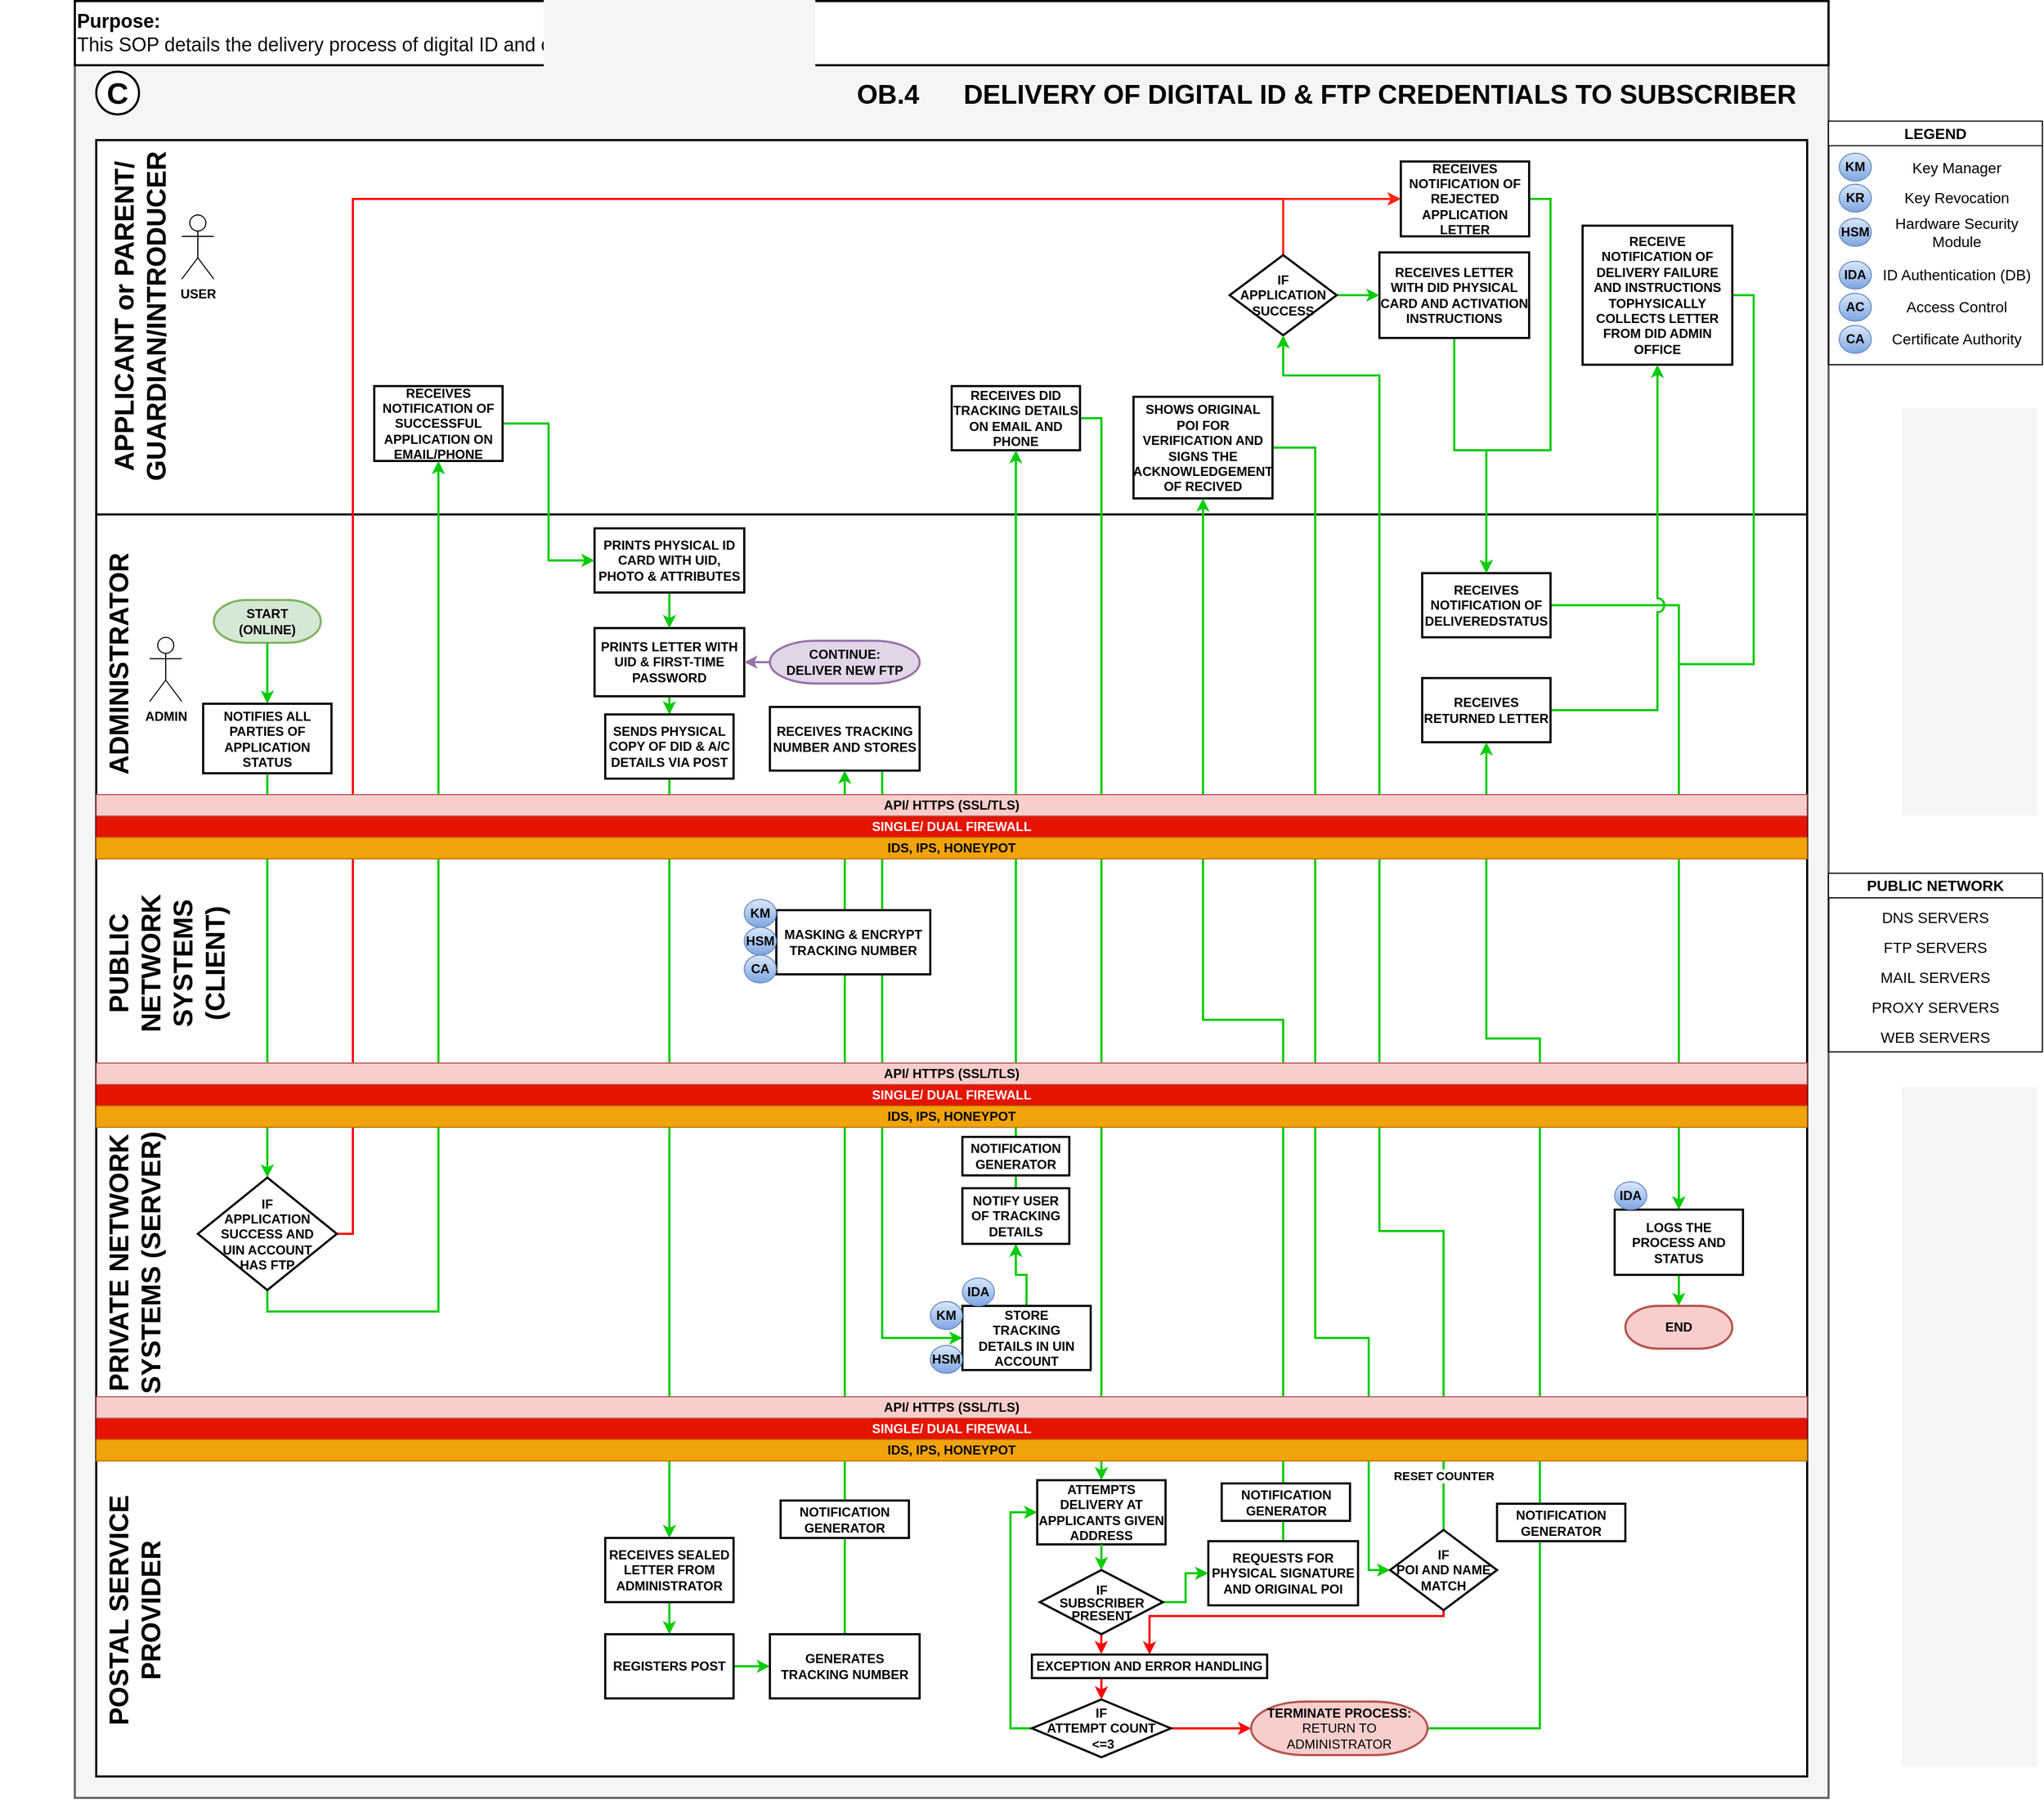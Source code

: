 <mxfile version="24.1.0" type="device">
  <diagram id="MTIWqMcel65jyrCyEGtX" name="Page-1">
    <mxGraphModel dx="1050" dy="1829" grid="1" gridSize="10" guides="1" tooltips="1" connect="1" arrows="1" fold="1" page="1" pageScale="1" pageWidth="1920" pageHeight="1200" math="0" shadow="0">
      <root>
        <mxCell id="0" />
        <mxCell id="1" parent="0" />
        <mxCell id="rJAPC31UgUTa_ClsGkhX-57" value="" style="rounded=0;whiteSpace=wrap;html=1;fontSize=25;fillColor=#f5f5f5;fontColor=#333333;strokeColor=#666666;direction=east;strokeWidth=2;fontStyle=1" parent="1" vertex="1">
          <mxGeometry x="180" y="-440" width="1640" height="1620" as="geometry" />
        </mxCell>
        <mxCell id="AzQMzEea1ovq_iMKdV9r-205" value="" style="rounded=0;whiteSpace=wrap;html=1;fontStyle=1;strokeWidth=2;" parent="1" vertex="1">
          <mxGeometry x="200" y="-370" width="1600" height="370" as="geometry" />
        </mxCell>
        <mxCell id="rJAPC31UgUTa_ClsGkhX-52" value="" style="rounded=0;whiteSpace=wrap;html=1;fontStyle=1;strokeWidth=2;" parent="1" vertex="1">
          <mxGeometry x="200" y="-20" width="1600" height="300" as="geometry" />
        </mxCell>
        <mxCell id="rJAPC31UgUTa_ClsGkhX-51" value="" style="rounded=0;whiteSpace=wrap;html=1;fontStyle=1;strokeWidth=2;" parent="1" vertex="1">
          <mxGeometry x="200" y="280" width="1600" height="270" as="geometry" />
        </mxCell>
        <mxCell id="rJAPC31UgUTa_ClsGkhX-50" value="" style="rounded=0;whiteSpace=wrap;html=1;fontStyle=1;strokeWidth=2;" parent="1" vertex="1">
          <mxGeometry x="200" y="550" width="1600" height="260" as="geometry" />
        </mxCell>
        <mxCell id="rJAPC31UgUTa_ClsGkhX-46" value="" style="rounded=0;whiteSpace=wrap;html=1;fontStyle=1;strokeWidth=2;" parent="1" vertex="1">
          <mxGeometry x="200" y="810" width="1600" height="350" as="geometry" />
        </mxCell>
        <mxCell id="rJAPC31UgUTa_ClsGkhX-4" style="edgeStyle=orthogonalEdgeStyle;rounded=0;orthogonalLoop=1;jettySize=auto;html=1;exitX=0.5;exitY=1;exitDx=0;exitDy=0;strokeColor=#00CC00;fontStyle=1;strokeWidth=2;" parent="1" source="rJAPC31UgUTa_ClsGkhX-2" target="rJAPC31UgUTa_ClsGkhX-3" edge="1">
          <mxGeometry relative="1" as="geometry" />
        </mxCell>
        <mxCell id="rJAPC31UgUTa_ClsGkhX-2" value="PRINTS PHYSICAL ID CARD WITH UID, PHOTO &amp;amp; ATTRIBUTES" style="whiteSpace=wrap;html=1;fontStyle=1;strokeWidth=2;" parent="1" vertex="1">
          <mxGeometry x="666" y="-7" width="140" height="60" as="geometry" />
        </mxCell>
        <mxCell id="rJAPC31UgUTa_ClsGkhX-7" style="edgeStyle=orthogonalEdgeStyle;rounded=0;orthogonalLoop=1;jettySize=auto;html=1;strokeColor=#00CC00;fontStyle=1;strokeWidth=2;" parent="1" source="rJAPC31UgUTa_ClsGkhX-3" target="rJAPC31UgUTa_ClsGkhX-6" edge="1">
          <mxGeometry relative="1" as="geometry" />
        </mxCell>
        <mxCell id="rJAPC31UgUTa_ClsGkhX-3" value="PRINTS LETTER WITH UID &amp;amp; FIRST-TIME PASSWORD" style="whiteSpace=wrap;html=1;fontStyle=1;strokeWidth=2;" parent="1" vertex="1">
          <mxGeometry x="666" y="86.25" width="140" height="63.75" as="geometry" />
        </mxCell>
        <mxCell id="rJAPC31UgUTa_ClsGkhX-28" style="edgeStyle=orthogonalEdgeStyle;rounded=0;orthogonalLoop=1;jettySize=auto;html=1;exitX=0.5;exitY=1;exitDx=0;exitDy=0;strokeColor=#00CC00;fontStyle=1;strokeWidth=2;entryX=0.5;entryY=0;entryDx=0;entryDy=0;" parent="1" source="rJAPC31UgUTa_ClsGkhX-6" target="rJAPC31UgUTa_ClsGkhX-22" edge="1">
          <mxGeometry relative="1" as="geometry">
            <Array as="points">
              <mxPoint x="736" y="885" />
            </Array>
          </mxGeometry>
        </mxCell>
        <mxCell id="rJAPC31UgUTa_ClsGkhX-6" value="SENDS PHYSICAL COPY OF DID &amp;amp; A/C DETAILS VIA POST" style="whiteSpace=wrap;html=1;fontStyle=1;strokeWidth=2;" parent="1" vertex="1">
          <mxGeometry x="676" y="167" width="120" height="60" as="geometry" />
        </mxCell>
        <mxCell id="ARy9L5jDqZxJadZBe0WN-5" style="edgeStyle=orthogonalEdgeStyle;rounded=0;orthogonalLoop=1;jettySize=auto;html=1;exitX=0.75;exitY=1;exitDx=0;exitDy=0;entryX=0;entryY=0.5;entryDx=0;entryDy=0;strokeColor=#00CC00;fontStyle=1;strokeWidth=2;" parent="1" source="rJAPC31UgUTa_ClsGkhX-9" target="cQHOtLbvJ-afgvZn70sQ-9" edge="1">
          <mxGeometry relative="1" as="geometry" />
        </mxCell>
        <mxCell id="rJAPC31UgUTa_ClsGkhX-9" value="RECEIVES TRACKING NUMBER AND STORES" style="whiteSpace=wrap;html=1;fontStyle=1;strokeWidth=2;" parent="1" vertex="1">
          <mxGeometry x="830" y="160" width="140" height="59.5" as="geometry" />
        </mxCell>
        <mxCell id="AzQMzEea1ovq_iMKdV9r-287" style="edgeStyle=orthogonalEdgeStyle;rounded=0;orthogonalLoop=1;jettySize=auto;html=1;exitX=1;exitY=0.5;exitDx=0;exitDy=0;strokeColor=#00CC00;fontStyle=1;strokeWidth=2;" parent="1" source="rJAPC31UgUTa_ClsGkhX-10" target="AzQMzEea1ovq_iMKdV9r-280" edge="1">
          <mxGeometry relative="1" as="geometry" />
        </mxCell>
        <mxCell id="rJAPC31UgUTa_ClsGkhX-10" value="RECEIVES NOTIFICATION OF DELIVEREDSTATUS" style="whiteSpace=wrap;html=1;fontStyle=1;strokeWidth=2;" parent="1" vertex="1">
          <mxGeometry x="1440" y="34.87" width="120" height="60" as="geometry" />
        </mxCell>
        <mxCell id="AzQMzEea1ovq_iMKdV9r-240" style="edgeStyle=orthogonalEdgeStyle;rounded=0;orthogonalLoop=1;jettySize=auto;html=1;exitX=1;exitY=0.5;exitDx=0;exitDy=0;entryX=0;entryY=0.5;entryDx=0;entryDy=0;strokeColor=#00CC00;fontStyle=1;strokeWidth=2;" parent="1" source="rJAPC31UgUTa_ClsGkhX-12" target="rJAPC31UgUTa_ClsGkhX-2" edge="1">
          <mxGeometry relative="1" as="geometry" />
        </mxCell>
        <mxCell id="rJAPC31UgUTa_ClsGkhX-12" value="RECEIVES NOTIFICATION OF SUCCESSFUL APPLICATION ON EMAIL/PHONE" style="whiteSpace=wrap;html=1;fontStyle=1;strokeWidth=2;" parent="1" vertex="1">
          <mxGeometry x="460" y="-140" width="120" height="70" as="geometry" />
        </mxCell>
        <mxCell id="rJAPC31UgUTa_ClsGkhX-33" style="edgeStyle=orthogonalEdgeStyle;rounded=0;orthogonalLoop=1;jettySize=auto;html=1;exitX=1;exitY=0.5;exitDx=0;exitDy=0;entryX=0.5;entryY=0;entryDx=0;entryDy=0;strokeColor=#00CC00;fontStyle=1;strokeWidth=2;" parent="1" source="rJAPC31UgUTa_ClsGkhX-15" target="rJAPC31UgUTa_ClsGkhX-32" edge="1">
          <mxGeometry relative="1" as="geometry">
            <Array as="points">
              <mxPoint x="1140" y="-110" />
            </Array>
          </mxGeometry>
        </mxCell>
        <mxCell id="rJAPC31UgUTa_ClsGkhX-15" value="RECEIVES DID TRACKING DETAILS&lt;br&gt;ON EMAIL AND PHONE" style="whiteSpace=wrap;html=1;fontStyle=1;strokeWidth=2;" parent="1" vertex="1">
          <mxGeometry x="1000" y="-140" width="120" height="60" as="geometry" />
        </mxCell>
        <mxCell id="AzQMzEea1ovq_iMKdV9r-252" style="edgeStyle=orthogonalEdgeStyle;rounded=0;orthogonalLoop=1;jettySize=auto;html=1;exitX=1;exitY=0.5;exitDx=0;exitDy=0;entryX=0;entryY=0.5;entryDx=0;entryDy=0;strokeColor=#00CC00;fontStyle=1;strokeWidth=2;" parent="1" source="rJAPC31UgUTa_ClsGkhX-17" target="AzQMzEea1ovq_iMKdV9r-251" edge="1">
          <mxGeometry relative="1" as="geometry">
            <Array as="points">
              <mxPoint x="1340" y="-83" />
              <mxPoint x="1340" y="750" />
              <mxPoint x="1390" y="750" />
              <mxPoint x="1390" y="967" />
            </Array>
          </mxGeometry>
        </mxCell>
        <mxCell id="rJAPC31UgUTa_ClsGkhX-17" value="SHOWS ORIGINAL POI FOR VERIFICATION AND SIGNS THE ACKNOWLEDGEMENT&lt;br&gt;OF RECIVED" style="whiteSpace=wrap;html=1;fontStyle=1;strokeWidth=2;" parent="1" vertex="1">
          <mxGeometry x="1170" y="-130" width="130" height="95" as="geometry" />
        </mxCell>
        <mxCell id="cQHOtLbvJ-afgvZn70sQ-21" style="edgeStyle=orthogonalEdgeStyle;rounded=0;orthogonalLoop=1;jettySize=auto;html=1;exitX=0.5;exitY=1;exitDx=0;exitDy=0;strokeColor=#00CC00;fontStyle=1;strokeWidth=2;" parent="1" source="rJAPC31UgUTa_ClsGkhX-18" target="rJAPC31UgUTa_ClsGkhX-10" edge="1">
          <mxGeometry relative="1" as="geometry">
            <Array as="points">
              <mxPoint x="1470" y="-80" />
              <mxPoint x="1500" y="-80" />
            </Array>
          </mxGeometry>
        </mxCell>
        <mxCell id="rJAPC31UgUTa_ClsGkhX-18" value="RECEIVES LETTER WITH DID PHYSICAL CARD AND ACTIVATION INSTRUCTIONS" style="whiteSpace=wrap;html=1;fontStyle=1;strokeWidth=2;" parent="1" vertex="1">
          <mxGeometry x="1400" y="-265" width="140" height="80" as="geometry" />
        </mxCell>
        <mxCell id="AzQMzEea1ovq_iMKdV9r-288" style="edgeStyle=orthogonalEdgeStyle;rounded=0;orthogonalLoop=1;jettySize=auto;html=1;exitX=1;exitY=0.5;exitDx=0;exitDy=0;strokeColor=#00CC00;fontStyle=1;strokeWidth=2;" parent="1" source="rJAPC31UgUTa_ClsGkhX-19" target="AzQMzEea1ovq_iMKdV9r-280" edge="1">
          <mxGeometry relative="1" as="geometry">
            <Array as="points">
              <mxPoint x="1750" y="-225" />
              <mxPoint x="1750" y="120" />
              <mxPoint x="1680" y="120" />
            </Array>
          </mxGeometry>
        </mxCell>
        <mxCell id="rJAPC31UgUTa_ClsGkhX-19" value="RECEIVE NOTIFICATION OF DELIVERY FAILURE AND INSTRUCTIONS TOPHYSICALLY COLLECTS LETTER FROM DID ADMIN OFFICE" style="whiteSpace=wrap;html=1;fontStyle=1;strokeWidth=2;" parent="1" vertex="1">
          <mxGeometry x="1590" y="-290" width="140" height="130" as="geometry" />
        </mxCell>
        <mxCell id="rJAPC31UgUTa_ClsGkhX-27" style="edgeStyle=orthogonalEdgeStyle;rounded=0;orthogonalLoop=1;jettySize=auto;html=1;exitX=0.5;exitY=1;exitDx=0;exitDy=0;entryX=0.5;entryY=0;entryDx=0;entryDy=0;strokeColor=#00CC00;fontStyle=1;strokeWidth=2;" parent="1" source="rJAPC31UgUTa_ClsGkhX-22" target="rJAPC31UgUTa_ClsGkhX-25" edge="1">
          <mxGeometry relative="1" as="geometry" />
        </mxCell>
        <mxCell id="rJAPC31UgUTa_ClsGkhX-22" value="RECEIVES SEALED LETTER FROM ADMINISTRATOR" style="whiteSpace=wrap;html=1;fontStyle=1;strokeWidth=2;" parent="1" vertex="1">
          <mxGeometry x="676" y="937" width="120" height="60" as="geometry" />
        </mxCell>
        <mxCell id="rJAPC31UgUTa_ClsGkhX-29" style="edgeStyle=orthogonalEdgeStyle;rounded=0;orthogonalLoop=1;jettySize=auto;html=1;exitX=1;exitY=0.5;exitDx=0;exitDy=0;entryX=0;entryY=0.5;entryDx=0;entryDy=0;strokeColor=#00CC00;fontStyle=1;strokeWidth=2;" parent="1" source="rJAPC31UgUTa_ClsGkhX-25" target="rJAPC31UgUTa_ClsGkhX-26" edge="1">
          <mxGeometry relative="1" as="geometry" />
        </mxCell>
        <mxCell id="rJAPC31UgUTa_ClsGkhX-25" value="REGISTERS POST" style="whiteSpace=wrap;html=1;fontStyle=1;strokeWidth=2;" parent="1" vertex="1">
          <mxGeometry x="676" y="1027" width="120" height="60" as="geometry" />
        </mxCell>
        <mxCell id="rJAPC31UgUTa_ClsGkhX-31" style="edgeStyle=orthogonalEdgeStyle;rounded=0;orthogonalLoop=1;jettySize=auto;html=1;exitX=0.5;exitY=0;exitDx=0;exitDy=0;entryX=0.5;entryY=1;entryDx=0;entryDy=0;strokeColor=#00CC00;fontStyle=1;strokeWidth=2;" parent="1" source="rJAPC31UgUTa_ClsGkhX-26" target="rJAPC31UgUTa_ClsGkhX-9" edge="1">
          <mxGeometry relative="1" as="geometry" />
        </mxCell>
        <mxCell id="rJAPC31UgUTa_ClsGkhX-26" value="GENERATES TRACKING NUMBER" style="whiteSpace=wrap;html=1;fontStyle=1;strokeWidth=2;" parent="1" vertex="1">
          <mxGeometry x="830" y="1027" width="140" height="60" as="geometry" />
        </mxCell>
        <mxCell id="rJAPC31UgUTa_ClsGkhX-36" style="edgeStyle=orthogonalEdgeStyle;rounded=0;orthogonalLoop=1;jettySize=auto;html=1;exitX=1;exitY=0.5;exitDx=0;exitDy=0;entryX=0;entryY=0.5;entryDx=0;entryDy=0;strokeColor=#00CC00;fontStyle=1;strokeWidth=2;" parent="1" source="ARy9L5jDqZxJadZBe0WN-3" target="rJAPC31UgUTa_ClsGkhX-35" edge="1">
          <mxGeometry relative="1" as="geometry" />
        </mxCell>
        <mxCell id="cQHOtLbvJ-afgvZn70sQ-11" value="" style="edgeStyle=orthogonalEdgeStyle;rounded=0;orthogonalLoop=1;jettySize=auto;html=1;strokeColor=#FF0000;fontStyle=1;strokeWidth=2;entryX=0.295;entryY=-0.019;entryDx=0;entryDy=0;entryPerimeter=0;" parent="1" source="ARy9L5jDqZxJadZBe0WN-3" target="AzQMzEea1ovq_iMKdV9r-254" edge="1">
          <mxGeometry relative="1" as="geometry">
            <mxPoint x="1140" y="1040" as="targetPoint" />
            <Array as="points">
              <mxPoint x="1140" y="1040" />
            </Array>
          </mxGeometry>
        </mxCell>
        <mxCell id="rJAPC31UgUTa_ClsGkhX-32" value="ATTEMPTS DELIVERY AT APPLICANTS GIVEN ADDRESS" style="whiteSpace=wrap;html=1;fontStyle=1;strokeWidth=2;" parent="1" vertex="1">
          <mxGeometry x="1080" y="883" width="120" height="60" as="geometry" />
        </mxCell>
        <mxCell id="rJAPC31UgUTa_ClsGkhX-37" style="edgeStyle=orthogonalEdgeStyle;rounded=0;orthogonalLoop=1;jettySize=auto;html=1;exitX=0.5;exitY=0;exitDx=0;exitDy=0;entryX=0.5;entryY=1;entryDx=0;entryDy=0;strokeColor=#00CC00;fontStyle=1;strokeWidth=2;" parent="1" source="rJAPC31UgUTa_ClsGkhX-35" target="rJAPC31UgUTa_ClsGkhX-17" edge="1">
          <mxGeometry relative="1" as="geometry" />
        </mxCell>
        <mxCell id="rJAPC31UgUTa_ClsGkhX-35" value="REQUESTS FOR PHYSICAL SIGNATURE AND ORIGINAL POI" style="whiteSpace=wrap;html=1;fontStyle=1;strokeWidth=2;" parent="1" vertex="1">
          <mxGeometry x="1240" y="940" width="140" height="60" as="geometry" />
        </mxCell>
        <mxCell id="cQHOtLbvJ-afgvZn70sQ-12" style="edgeStyle=orthogonalEdgeStyle;rounded=0;orthogonalLoop=1;jettySize=auto;html=1;exitX=0;exitY=0.5;exitDx=0;exitDy=0;entryX=0;entryY=0.5;entryDx=0;entryDy=0;strokeColor=#00CC00;fontStyle=1;strokeWidth=2;" parent="1" source="rJAPC31UgUTa_ClsGkhX-41" target="rJAPC31UgUTa_ClsGkhX-32" edge="1">
          <mxGeometry relative="1" as="geometry" />
        </mxCell>
        <mxCell id="cQHOtLbvJ-afgvZn70sQ-14" style="edgeStyle=orthogonalEdgeStyle;rounded=0;orthogonalLoop=1;jettySize=auto;html=1;exitX=1;exitY=0.5;exitDx=0;exitDy=0;entryX=0;entryY=0.5;entryDx=0;entryDy=0;entryPerimeter=0;strokeColor=#FF0000;fontStyle=1;strokeWidth=2;" parent="1" source="rJAPC31UgUTa_ClsGkhX-41" target="cQHOtLbvJ-afgvZn70sQ-13" edge="1">
          <mxGeometry relative="1" as="geometry">
            <Array as="points">
              <mxPoint x="1205" y="1115" />
            </Array>
          </mxGeometry>
        </mxCell>
        <mxCell id="rJAPC31UgUTa_ClsGkhX-41" value="IF &lt;br&gt;ATTEMPT COUNT&lt;br&gt;&amp;nbsp;&amp;lt;=3" style="whiteSpace=wrap;html=1;fontStyle=1;strokeWidth=2;shape=rhombus;perimeter=rhombusPerimeter;" parent="1" vertex="1">
          <mxGeometry x="1075" y="1088" width="130" height="54" as="geometry" />
        </mxCell>
        <mxCell id="rJAPC31UgUTa_ClsGkhX-53" value="POSTAL SERVICE&lt;br&gt;PROVIDER" style="text;html=1;align=center;verticalAlign=middle;resizable=0;points=[];autosize=1;strokeColor=none;fillColor=none;fontSize=25;fontStyle=1;strokeWidth=2;horizontal=0;" parent="1" vertex="1">
          <mxGeometry x="195" y="890" width="80" height="230" as="geometry" />
        </mxCell>
        <mxCell id="rJAPC31UgUTa_ClsGkhX-54" value="ADMINISTRATOR" style="text;html=1;align=center;verticalAlign=middle;resizable=0;points=[];autosize=1;strokeColor=none;fillColor=none;fontSize=25;fontStyle=1;strokeWidth=2;horizontal=0;" parent="1" vertex="1">
          <mxGeometry x="110" y="100" width="220" height="40" as="geometry" />
        </mxCell>
        <mxCell id="rJAPC31UgUTa_ClsGkhX-56" value="APPLICANT or PARENT/&lt;br&gt;GUARDIAN/INTRODUCER" style="text;html=1;align=center;verticalAlign=middle;resizable=0;points=[];autosize=1;strokeColor=none;fillColor=none;fontSize=25;fontStyle=1;strokeWidth=2;horizontal=0;" parent="1" vertex="1">
          <mxGeometry x="200" y="-365" width="80" height="320" as="geometry" />
        </mxCell>
        <mxCell id="cQHOtLbvJ-afgvZn70sQ-3" style="edgeStyle=orthogonalEdgeStyle;rounded=0;orthogonalLoop=1;jettySize=auto;html=1;exitX=0.5;exitY=1;exitDx=0;exitDy=0;exitPerimeter=0;entryX=0.5;entryY=0;entryDx=0;entryDy=0;strokeColor=#00CC00;fontStyle=1;strokeWidth=2;" parent="1" source="AzQMzEea1ovq_iMKdV9r-229" target="cQHOtLbvJ-afgvZn70sQ-2" edge="1">
          <mxGeometry relative="1" as="geometry" />
        </mxCell>
        <mxCell id="cQHOtLbvJ-afgvZn70sQ-1" value="&lt;b&gt;START&lt;br&gt;(ONLINE)&lt;br&gt;&lt;/b&gt;" style="strokeWidth=2;html=1;shape=mxgraph.flowchart.terminator;whiteSpace=wrap;fillColor=#d5e8d4;strokeColor=#82b366;" parent="1" vertex="1">
          <mxGeometry x="310" y="60" width="100" height="40" as="geometry" />
        </mxCell>
        <mxCell id="AzQMzEea1ovq_iMKdV9r-231" style="edgeStyle=orthogonalEdgeStyle;rounded=0;orthogonalLoop=1;jettySize=auto;html=1;exitX=0.5;exitY=1;exitDx=0;exitDy=0;entryX=0.5;entryY=1;entryDx=0;entryDy=0;strokeColor=#00CC00;fontStyle=1;strokeWidth=2;" parent="1" source="cQHOtLbvJ-afgvZn70sQ-2" target="rJAPC31UgUTa_ClsGkhX-12" edge="1">
          <mxGeometry relative="1" as="geometry" />
        </mxCell>
        <mxCell id="AzQMzEea1ovq_iMKdV9r-232" style="edgeStyle=orthogonalEdgeStyle;rounded=0;orthogonalLoop=1;jettySize=auto;html=1;exitX=1;exitY=0.5;exitDx=0;exitDy=0;entryX=0;entryY=0.5;entryDx=0;entryDy=0;strokeColor=#FF0000;fontStyle=1;strokeWidth=2;" parent="1" source="cQHOtLbvJ-afgvZn70sQ-2" target="GhQXZmxLPSxAtkhX66xX-3" edge="1">
          <mxGeometry relative="1" as="geometry">
            <Array as="points">
              <mxPoint x="440" y="653" />
              <mxPoint x="440" y="-315" />
            </Array>
            <mxPoint x="375" y="-170" as="targetPoint" />
          </mxGeometry>
        </mxCell>
        <mxCell id="cQHOtLbvJ-afgvZn70sQ-2" value="IF &lt;br&gt;APPLICATION SUCCESS AND&lt;br&gt;UIN ACCOUNT &lt;br&gt;HAS FTP" style="rounded=0;whiteSpace=wrap;html=1;fontStyle=1;strokeWidth=2;shape=rhombus;perimeter=rhombusPerimeter;" parent="1" vertex="1">
          <mxGeometry x="295" y="600" width="130" height="105.25" as="geometry" />
        </mxCell>
        <mxCell id="ARy9L5jDqZxJadZBe0WN-6" value="" style="edgeStyle=orthogonalEdgeStyle;rounded=0;orthogonalLoop=1;jettySize=auto;html=1;strokeColor=#00CC00;fontStyle=1;strokeWidth=2;" parent="1" source="cQHOtLbvJ-afgvZn70sQ-9" target="AzQMzEea1ovq_iMKdV9r-241" edge="1">
          <mxGeometry relative="1" as="geometry" />
        </mxCell>
        <mxCell id="cQHOtLbvJ-afgvZn70sQ-9" value="&lt;font style=&quot;font-size: 12px;&quot;&gt;STORE&lt;br style=&quot;border-color: var(--border-color);&quot;&gt;&lt;span style=&quot;background-color: rgb(255, 255, 255);&quot;&gt;TRACKING&lt;/span&gt;&lt;br style=&quot;border-color: var(--border-color);&quot;&gt;&lt;span style=&quot;background-color: rgb(255, 255, 255);&quot;&gt;DETAILS IN UIN ACCOUNT&lt;/span&gt;&lt;/font&gt;" style="rounded=0;whiteSpace=wrap;html=1;fontStyle=1;strokeWidth=2;shape=label;boundedLbl=1;backgroundOutline=1;size=15;" parent="1" vertex="1">
          <mxGeometry x="1010" y="720" width="120" height="60" as="geometry" />
        </mxCell>
        <mxCell id="cQHOtLbvJ-afgvZn70sQ-20" style="edgeStyle=orthogonalEdgeStyle;rounded=0;orthogonalLoop=1;jettySize=auto;html=1;exitX=1;exitY=0.5;exitDx=0;exitDy=0;exitPerimeter=0;entryX=0.5;entryY=1;entryDx=0;entryDy=0;strokeColor=#00CC00;fontStyle=1;strokeWidth=2;" parent="1" source="cQHOtLbvJ-afgvZn70sQ-13" target="AzQMzEea1ovq_iMKdV9r-257" edge="1">
          <mxGeometry relative="1" as="geometry">
            <Array as="points">
              <mxPoint x="1550" y="1115" />
              <mxPoint x="1550" y="470" />
              <mxPoint x="1500" y="470" />
            </Array>
          </mxGeometry>
        </mxCell>
        <mxCell id="cQHOtLbvJ-afgvZn70sQ-13" value="&lt;b style=&quot;border-color: var(--border-color);&quot;&gt;TERMINATE PROCESS:&lt;br style=&quot;border-color: var(--border-color);&quot;&gt;&lt;/b&gt;RETURN TO ADMINISTRATOR" style="strokeWidth=2;html=1;shape=mxgraph.flowchart.terminator;whiteSpace=wrap;fillColor=#f8cecc;strokeColor=#b85450;" parent="1" vertex="1">
          <mxGeometry x="1280" y="1090" width="165" height="50" as="geometry" />
        </mxCell>
        <mxCell id="AzQMzEea1ovq_iMKdV9r-286" style="edgeStyle=orthogonalEdgeStyle;rounded=0;orthogonalLoop=1;jettySize=auto;html=1;exitX=1;exitY=0.5;exitDx=0;exitDy=0;entryX=0.5;entryY=0;entryDx=0;entryDy=0;strokeColor=#00CC00;fontStyle=1;strokeWidth=2;" parent="1" source="GhQXZmxLPSxAtkhX66xX-3" target="rJAPC31UgUTa_ClsGkhX-10" edge="1">
          <mxGeometry relative="1" as="geometry">
            <Array as="points">
              <mxPoint x="1560" y="-315" />
              <mxPoint x="1560" y="-80" />
              <mxPoint x="1500" y="-80" />
            </Array>
          </mxGeometry>
        </mxCell>
        <mxCell id="GhQXZmxLPSxAtkhX66xX-3" value="RECEIVES NOTIFICATION OF REJECTED APPLICATION LETTER" style="rounded=0;whiteSpace=wrap;html=1;fontStyle=1;strokeWidth=2;" parent="1" vertex="1">
          <mxGeometry x="1420" y="-350" width="120" height="70" as="geometry" />
        </mxCell>
        <mxCell id="Ul1_R_bWmwm3_dMuUFTI-4" style="edgeStyle=orthogonalEdgeStyle;rounded=0;orthogonalLoop=1;jettySize=auto;html=1;exitX=0;exitY=0.5;exitDx=0;exitDy=0;exitPerimeter=0;entryX=1;entryY=0.5;entryDx=0;entryDy=0;strokeColor=#9673a6;fontStyle=1;strokeWidth=2;fillColor=#e1d5e7;" parent="1" source="Ul1_R_bWmwm3_dMuUFTI-3" target="rJAPC31UgUTa_ClsGkhX-3" edge="1">
          <mxGeometry relative="1" as="geometry" />
        </mxCell>
        <mxCell id="Ul1_R_bWmwm3_dMuUFTI-3" value="&lt;b&gt;CONTINUE:&lt;br&gt;DELIVER NEW FTP&lt;/b&gt;" style="strokeWidth=2;html=1;shape=mxgraph.flowchart.terminator;whiteSpace=wrap;fillColor=#e1d5e7;strokeColor=#9673a6;" parent="1" vertex="1">
          <mxGeometry x="830" y="98.12" width="140" height="40" as="geometry" />
        </mxCell>
        <mxCell id="AzQMzEea1ovq_iMKdV9r-48" value="ADMIN" style="shape=umlActor;verticalLabelPosition=bottom;verticalAlign=top;html=1;outlineConnect=0;fontStyle=1" parent="1" vertex="1">
          <mxGeometry x="250" y="94.87" width="30" height="60" as="geometry" />
        </mxCell>
        <mxCell id="AzQMzEea1ovq_iMKdV9r-49" value="PUBLIC &lt;br&gt;NETWORK&lt;br style=&quot;border-color: var(--border-color);&quot;&gt;SYSTEMS &lt;br&gt;(CLIENT)" style="text;html=1;align=center;verticalAlign=middle;resizable=0;points=[];autosize=1;strokeColor=none;fillColor=none;fontStyle=1;fontSize=25;strokeWidth=2;horizontal=0;" parent="1" vertex="1">
          <mxGeometry x="195" y="330" width="140" height="140" as="geometry" />
        </mxCell>
        <mxCell id="AzQMzEea1ovq_iMKdV9r-50" value="PRIVATE NETWORK&lt;br&gt;SYSTEMS (SERVER)" style="text;html=1;align=center;verticalAlign=middle;resizable=0;points=[];autosize=1;strokeColor=none;fillColor=none;fontStyle=1;fontSize=25;strokeWidth=2;horizontal=0;" parent="1" vertex="1">
          <mxGeometry x="195" y="550" width="80" height="260" as="geometry" />
        </mxCell>
        <mxCell id="AzQMzEea1ovq_iMKdV9r-206" value="&lt;font style=&quot;font-size: 14px;&quot;&gt;PUBLIC NETWORK&lt;/font&gt;" style="swimlane;whiteSpace=wrap;html=1;" parent="1" vertex="1">
          <mxGeometry x="1820" y="315.5" width="200" height="167" as="geometry" />
        </mxCell>
        <mxCell id="AzQMzEea1ovq_iMKdV9r-207" value="DNS SERVERS" style="text;html=1;strokeColor=none;fillColor=none;align=center;verticalAlign=middle;whiteSpace=wrap;rounded=0;fontSize=14;" parent="AzQMzEea1ovq_iMKdV9r-206" vertex="1">
          <mxGeometry y="27" width="200" height="28" as="geometry" />
        </mxCell>
        <mxCell id="AzQMzEea1ovq_iMKdV9r-208" value="FTP SERVERS" style="text;html=1;strokeColor=none;fillColor=none;align=center;verticalAlign=middle;whiteSpace=wrap;rounded=0;fontSize=14;" parent="AzQMzEea1ovq_iMKdV9r-206" vertex="1">
          <mxGeometry y="55" width="200" height="28" as="geometry" />
        </mxCell>
        <mxCell id="AzQMzEea1ovq_iMKdV9r-209" value="MAIL SERVERS" style="text;html=1;strokeColor=none;fillColor=none;align=center;verticalAlign=middle;whiteSpace=wrap;rounded=0;fontSize=14;" parent="AzQMzEea1ovq_iMKdV9r-206" vertex="1">
          <mxGeometry y="83" width="200" height="28" as="geometry" />
        </mxCell>
        <mxCell id="AzQMzEea1ovq_iMKdV9r-210" value="PROXY SERVERS" style="text;html=1;strokeColor=none;fillColor=none;align=center;verticalAlign=middle;whiteSpace=wrap;rounded=0;fontSize=14;" parent="AzQMzEea1ovq_iMKdV9r-206" vertex="1">
          <mxGeometry y="111" width="200" height="28" as="geometry" />
        </mxCell>
        <mxCell id="AzQMzEea1ovq_iMKdV9r-211" value="WEB SERVERS" style="text;html=1;strokeColor=none;fillColor=none;align=center;verticalAlign=middle;whiteSpace=wrap;rounded=0;fontSize=14;" parent="AzQMzEea1ovq_iMKdV9r-206" vertex="1">
          <mxGeometry y="139" width="200" height="28" as="geometry" />
        </mxCell>
        <mxCell id="AzQMzEea1ovq_iMKdV9r-212" value="&lt;font style=&quot;font-size: 14px;&quot;&gt;LEGEND&lt;/font&gt;" style="swimlane;whiteSpace=wrap;html=1;" parent="1" vertex="1">
          <mxGeometry x="1820" y="-387.75" width="200" height="227.75" as="geometry" />
        </mxCell>
        <mxCell id="AzQMzEea1ovq_iMKdV9r-213" value="KM" style="ellipse;whiteSpace=wrap;html=1;fillColor=#dae8fc;strokeColor=#6c8ebf;gradientColor=#7ea6e0;fontStyle=1" parent="AzQMzEea1ovq_iMKdV9r-212" vertex="1">
          <mxGeometry x="10" y="30" width="30" height="26" as="geometry" />
        </mxCell>
        <mxCell id="AzQMzEea1ovq_iMKdV9r-214" value="IDA" style="ellipse;whiteSpace=wrap;html=1;fillColor=#dae8fc;strokeColor=#6c8ebf;gradientColor=#7ea6e0;fontStyle=1" parent="AzQMzEea1ovq_iMKdV9r-212" vertex="1">
          <mxGeometry x="10" y="131" width="30" height="26" as="geometry" />
        </mxCell>
        <mxCell id="AzQMzEea1ovq_iMKdV9r-215" value="HSM" style="ellipse;whiteSpace=wrap;html=1;fillColor=#dae8fc;strokeColor=#6c8ebf;gradientColor=#7ea6e0;fontStyle=1" parent="AzQMzEea1ovq_iMKdV9r-212" vertex="1">
          <mxGeometry x="10" y="91" width="30" height="26" as="geometry" />
        </mxCell>
        <mxCell id="AzQMzEea1ovq_iMKdV9r-216" value="KR" style="ellipse;whiteSpace=wrap;html=1;fillColor=#dae8fc;strokeColor=#6c8ebf;gradientColor=#7ea6e0;fontStyle=1" parent="AzQMzEea1ovq_iMKdV9r-212" vertex="1">
          <mxGeometry x="10" y="59" width="30" height="26" as="geometry" />
        </mxCell>
        <mxCell id="AzQMzEea1ovq_iMKdV9r-217" value="Key Manager" style="text;html=1;strokeColor=none;fillColor=none;align=center;verticalAlign=middle;whiteSpace=wrap;rounded=0;fontSize=14;" parent="AzQMzEea1ovq_iMKdV9r-212" vertex="1">
          <mxGeometry x="40" y="30" width="160" height="28" as="geometry" />
        </mxCell>
        <mxCell id="AzQMzEea1ovq_iMKdV9r-218" value="Key Revocation" style="text;html=1;strokeColor=none;fillColor=none;align=center;verticalAlign=middle;whiteSpace=wrap;rounded=0;fontSize=14;" parent="AzQMzEea1ovq_iMKdV9r-212" vertex="1">
          <mxGeometry x="40" y="58" width="160" height="28" as="geometry" />
        </mxCell>
        <mxCell id="AzQMzEea1ovq_iMKdV9r-219" value="Hardware Security Module" style="text;html=1;strokeColor=none;fillColor=none;align=center;verticalAlign=middle;whiteSpace=wrap;rounded=0;fontSize=14;" parent="AzQMzEea1ovq_iMKdV9r-212" vertex="1">
          <mxGeometry x="40" y="90" width="160" height="28" as="geometry" />
        </mxCell>
        <mxCell id="AzQMzEea1ovq_iMKdV9r-220" value="ID Authentication (DB)" style="text;html=1;strokeColor=none;fillColor=none;align=center;verticalAlign=middle;whiteSpace=wrap;rounded=0;fontSize=14;" parent="AzQMzEea1ovq_iMKdV9r-212" vertex="1">
          <mxGeometry x="40" y="130" width="160" height="28" as="geometry" />
        </mxCell>
        <mxCell id="AzQMzEea1ovq_iMKdV9r-221" value="AC" style="ellipse;whiteSpace=wrap;html=1;fillColor=#dae8fc;strokeColor=#6c8ebf;gradientColor=#7ea6e0;fontStyle=1" parent="AzQMzEea1ovq_iMKdV9r-212" vertex="1">
          <mxGeometry x="10" y="161" width="30" height="26" as="geometry" />
        </mxCell>
        <mxCell id="AzQMzEea1ovq_iMKdV9r-222" value="Access Control" style="text;html=1;strokeColor=none;fillColor=none;align=center;verticalAlign=middle;whiteSpace=wrap;rounded=0;fontSize=14;" parent="AzQMzEea1ovq_iMKdV9r-212" vertex="1">
          <mxGeometry x="40" y="160" width="160" height="28" as="geometry" />
        </mxCell>
        <mxCell id="AzQMzEea1ovq_iMKdV9r-223" value="Certificate Authority" style="text;html=1;strokeColor=none;fillColor=none;align=center;verticalAlign=middle;whiteSpace=wrap;rounded=0;fontSize=14;" parent="AzQMzEea1ovq_iMKdV9r-212" vertex="1">
          <mxGeometry x="40" y="190" width="160" height="28" as="geometry" />
        </mxCell>
        <mxCell id="AzQMzEea1ovq_iMKdV9r-224" value="CA" style="ellipse;whiteSpace=wrap;html=1;fillColor=#dae8fc;strokeColor=#6c8ebf;gradientColor=#7ea6e0;fontStyle=1" parent="AzQMzEea1ovq_iMKdV9r-212" vertex="1">
          <mxGeometry x="10" y="191" width="30" height="26" as="geometry" />
        </mxCell>
        <mxCell id="AzQMzEea1ovq_iMKdV9r-228" value="USER" style="shape=umlActor;verticalLabelPosition=bottom;verticalAlign=top;html=1;outlineConnect=0;fontStyle=1" parent="1" vertex="1">
          <mxGeometry x="280" y="-300" width="30" height="60" as="geometry" />
        </mxCell>
        <mxCell id="AzQMzEea1ovq_iMKdV9r-230" value="" style="edgeStyle=orthogonalEdgeStyle;rounded=0;orthogonalLoop=1;jettySize=auto;html=1;exitX=0.5;exitY=1;exitDx=0;exitDy=0;exitPerimeter=0;entryX=0.5;entryY=0;entryDx=0;entryDy=0;strokeColor=#00CC00;fontStyle=1;strokeWidth=2;" parent="1" source="cQHOtLbvJ-afgvZn70sQ-1" target="AzQMzEea1ovq_iMKdV9r-229" edge="1">
          <mxGeometry relative="1" as="geometry">
            <mxPoint x="360" y="100" as="sourcePoint" />
            <mxPoint x="360" y="635" as="targetPoint" />
          </mxGeometry>
        </mxCell>
        <mxCell id="AzQMzEea1ovq_iMKdV9r-229" value="NOTIFIES ALL PARTIES OF APPLICATION STATUS" style="rounded=0;whiteSpace=wrap;html=1;fontStyle=1;strokeWidth=2;" parent="1" vertex="1">
          <mxGeometry x="300" y="157" width="120" height="65" as="geometry" />
        </mxCell>
        <mxCell id="AzQMzEea1ovq_iMKdV9r-234" value="DELIVERY OF DIGITAL ID &amp;amp; FTP CREDENTIALS TO SUBSCRIBER" style="text;html=1;align=center;verticalAlign=middle;resizable=0;points=[];autosize=1;strokeColor=none;fillColor=none;fontSize=25;fontStyle=1;strokeWidth=2;" parent="1" vertex="1">
          <mxGeometry x="1000" y="-434" width="800" height="40" as="geometry" />
        </mxCell>
        <mxCell id="AzQMzEea1ovq_iMKdV9r-235" value="OB.4" style="text;html=1;align=center;verticalAlign=middle;resizable=0;points=[];autosize=1;strokeColor=none;fillColor=none;fontSize=25;fontStyle=1;strokeWidth=2;" parent="1" vertex="1">
          <mxGeometry x="900" y="-434" width="80" height="40" as="geometry" />
        </mxCell>
        <mxCell id="AzQMzEea1ovq_iMKdV9r-236" value="C" style="ellipse;whiteSpace=wrap;html=1;aspect=fixed;fontSize=28;fontColor=default;strokeWidth=2;fontStyle=1" parent="1" vertex="1">
          <mxGeometry x="200" y="-434" width="40" height="40" as="geometry" />
        </mxCell>
        <mxCell id="AzQMzEea1ovq_iMKdV9r-249" style="edgeStyle=orthogonalEdgeStyle;rounded=0;orthogonalLoop=1;jettySize=auto;html=1;exitX=1;exitY=0.5;exitDx=0;exitDy=0;strokeColor=#00CC00;fontStyle=1;strokeWidth=2;" parent="1" source="AzQMzEea1ovq_iMKdV9r-238" target="rJAPC31UgUTa_ClsGkhX-18" edge="1">
          <mxGeometry relative="1" as="geometry" />
        </mxCell>
        <mxCell id="AzQMzEea1ovq_iMKdV9r-250" style="edgeStyle=orthogonalEdgeStyle;rounded=0;orthogonalLoop=1;jettySize=auto;html=1;exitX=0.5;exitY=0;exitDx=0;exitDy=0;entryX=0;entryY=0.5;entryDx=0;entryDy=0;strokeColor=#FF2617;fontStyle=1;strokeWidth=2;" parent="1" source="AzQMzEea1ovq_iMKdV9r-238" target="GhQXZmxLPSxAtkhX66xX-3" edge="1">
          <mxGeometry relative="1" as="geometry" />
        </mxCell>
        <mxCell id="AzQMzEea1ovq_iMKdV9r-238" value="IF &lt;br&gt;APPLICATION SUCCESS" style="rounded=0;whiteSpace=wrap;html=1;fontStyle=1;strokeWidth=2;shape=rhombus;perimeter=rhombusPerimeter;" parent="1" vertex="1">
          <mxGeometry x="1260" y="-262.5" width="100" height="75" as="geometry" />
        </mxCell>
        <mxCell id="AzQMzEea1ovq_iMKdV9r-243" style="edgeStyle=orthogonalEdgeStyle;rounded=0;orthogonalLoop=1;jettySize=auto;html=1;exitX=0.5;exitY=0;exitDx=0;exitDy=0;entryX=0.5;entryY=1;entryDx=0;entryDy=0;strokeColor=#00CC00;fontStyle=1;strokeWidth=2;" parent="1" source="AzQMzEea1ovq_iMKdV9r-241" target="rJAPC31UgUTa_ClsGkhX-15" edge="1">
          <mxGeometry relative="1" as="geometry" />
        </mxCell>
        <mxCell id="AzQMzEea1ovq_iMKdV9r-241" value="NOTIFY USER OF TRACKING DETAILS" style="whiteSpace=wrap;html=1;fontStyle=1;strokeWidth=2;" parent="1" vertex="1">
          <mxGeometry x="1010" y="610" width="100" height="52" as="geometry" />
        </mxCell>
        <mxCell id="AzQMzEea1ovq_iMKdV9r-244" value="NOTIFICATION GENERATOR" style="whiteSpace=wrap;html=1;fontStyle=1;strokeWidth=2;" parent="1" vertex="1">
          <mxGeometry x="1010" y="562" width="100" height="36" as="geometry" />
        </mxCell>
        <mxCell id="AzQMzEea1ovq_iMKdV9r-245" value="IDA" style="ellipse;whiteSpace=wrap;html=1;fillColor=#dae8fc;strokeColor=#6c8ebf;gradientColor=#7ea6e0;fontStyle=1" parent="1" vertex="1">
          <mxGeometry x="1010" y="694" width="30" height="26" as="geometry" />
        </mxCell>
        <mxCell id="AzQMzEea1ovq_iMKdV9r-246" value="KM" style="ellipse;whiteSpace=wrap;html=1;fillColor=#dae8fc;strokeColor=#6c8ebf;gradientColor=#7ea6e0;fontStyle=1" parent="1" vertex="1">
          <mxGeometry x="980" y="716" width="30" height="26" as="geometry" />
        </mxCell>
        <mxCell id="AzQMzEea1ovq_iMKdV9r-247" value="HSM" style="ellipse;whiteSpace=wrap;html=1;fillColor=#dae8fc;strokeColor=#6c8ebf;gradientColor=#7ea6e0;fontStyle=1" parent="1" vertex="1">
          <mxGeometry x="980" y="757" width="30" height="26" as="geometry" />
        </mxCell>
        <mxCell id="AzQMzEea1ovq_iMKdV9r-253" style="edgeStyle=orthogonalEdgeStyle;rounded=0;orthogonalLoop=1;jettySize=auto;html=1;exitX=0.5;exitY=1;exitDx=0;exitDy=0;strokeColor=#FF0000;fontStyle=1;strokeWidth=2;entryX=0.5;entryY=0;entryDx=0;entryDy=0;" parent="1" source="AzQMzEea1ovq_iMKdV9r-251" target="AzQMzEea1ovq_iMKdV9r-254" edge="1">
          <mxGeometry relative="1" as="geometry">
            <Array as="points">
              <mxPoint x="1460" y="1010" />
              <mxPoint x="1185" y="1010" />
            </Array>
          </mxGeometry>
        </mxCell>
        <mxCell id="AzQMzEea1ovq_iMKdV9r-256" value="RESET COUNTER" style="edgeStyle=orthogonalEdgeStyle;rounded=0;orthogonalLoop=1;jettySize=auto;html=1;exitX=0.5;exitY=0;exitDx=0;exitDy=0;entryX=0.5;entryY=1;entryDx=0;entryDy=0;strokeColor=#00CC00;fontStyle=1;strokeWidth=2;" parent="1" source="AzQMzEea1ovq_iMKdV9r-251" target="AzQMzEea1ovq_iMKdV9r-238" edge="1">
          <mxGeometry x="-0.919" relative="1" as="geometry">
            <Array as="points">
              <mxPoint x="1460" y="650" />
              <mxPoint x="1400" y="650" />
              <mxPoint x="1400" y="-150" />
              <mxPoint x="1310" y="-150" />
            </Array>
            <mxPoint y="1" as="offset" />
          </mxGeometry>
        </mxCell>
        <mxCell id="AzQMzEea1ovq_iMKdV9r-251" value="IF &lt;br&gt;POI AND NAME MATCH" style="rounded=0;whiteSpace=wrap;html=1;fontStyle=1;strokeWidth=2;shape=rhombus;perimeter=rhombusPerimeter;" parent="1" vertex="1">
          <mxGeometry x="1410" y="929.5" width="100" height="75" as="geometry" />
        </mxCell>
        <mxCell id="ARy9L5jDqZxJadZBe0WN-1" style="edgeStyle=orthogonalEdgeStyle;rounded=0;orthogonalLoop=1;jettySize=auto;html=1;exitX=0.25;exitY=1;exitDx=0;exitDy=0;entryX=0.5;entryY=0;entryDx=0;entryDy=0;strokeColor=#FF0000;fontStyle=1;strokeWidth=2;" parent="1" source="AzQMzEea1ovq_iMKdV9r-254" target="rJAPC31UgUTa_ClsGkhX-41" edge="1">
          <mxGeometry relative="1" as="geometry" />
        </mxCell>
        <mxCell id="AzQMzEea1ovq_iMKdV9r-254" value="EXCEPTION AND ERROR HANDLING" style="whiteSpace=wrap;html=1;fontStyle=1;strokeWidth=2;" parent="1" vertex="1">
          <mxGeometry x="1075" y="1046" width="220" height="22" as="geometry" />
        </mxCell>
        <mxCell id="AzQMzEea1ovq_iMKdV9r-258" style="edgeStyle=orthogonalEdgeStyle;rounded=0;orthogonalLoop=1;jettySize=auto;html=1;exitX=1;exitY=0.5;exitDx=0;exitDy=0;strokeColor=#00CC00;fontStyle=1;strokeWidth=2;jumpStyle=arc;jumpSize=11;" parent="1" source="AzQMzEea1ovq_iMKdV9r-257" target="rJAPC31UgUTa_ClsGkhX-19" edge="1">
          <mxGeometry relative="1" as="geometry" />
        </mxCell>
        <mxCell id="AzQMzEea1ovq_iMKdV9r-257" value="RECEIVES RETURNED LETTER" style="whiteSpace=wrap;html=1;fontStyle=1;strokeWidth=2;" parent="1" vertex="1">
          <mxGeometry x="1440" y="133" width="120" height="60" as="geometry" />
        </mxCell>
        <mxCell id="AzQMzEea1ovq_iMKdV9r-260" value="NOTIFICATION GENERATOR" style="whiteSpace=wrap;html=1;fontStyle=1;strokeWidth=2;" parent="1" vertex="1">
          <mxGeometry x="1510" y="905" width="120" height="35" as="geometry" />
        </mxCell>
        <mxCell id="AzQMzEea1ovq_iMKdV9r-261" value="NOTIFICATION GENERATOR" style="whiteSpace=wrap;html=1;fontStyle=1;strokeWidth=2;" parent="1" vertex="1">
          <mxGeometry x="1252.5" y="886" width="120" height="35" as="geometry" />
        </mxCell>
        <mxCell id="AzQMzEea1ovq_iMKdV9r-262" value="NOTIFICATION GENERATOR" style="whiteSpace=wrap;html=1;fontStyle=1;strokeWidth=2;" parent="1" vertex="1">
          <mxGeometry x="840" y="902" width="120" height="35" as="geometry" />
        </mxCell>
        <mxCell id="AzQMzEea1ovq_iMKdV9r-117" value="" style="group" parent="1" vertex="1" connectable="0">
          <mxGeometry x="200" y="260" width="1600" height="60" as="geometry" />
        </mxCell>
        <mxCell id="AzQMzEea1ovq_iMKdV9r-118" value="" style="group" parent="AzQMzEea1ovq_iMKdV9r-117" vertex="1" connectable="0">
          <mxGeometry y="2" width="1600.0" height="40" as="geometry" />
        </mxCell>
        <mxCell id="AzQMzEea1ovq_iMKdV9r-119" value="&lt;b&gt;SINGLE/ DUAL FIREWALL&lt;/b&gt;" style="shape=label;whiteSpace=wrap;html=1;boundedLbl=1;backgroundOutline=1;darkOpacity=0.05;darkOpacity2=0.1;fillColor=#e51400;fontColor=#ffffff;strokeColor=#B20000;rounded=0;" parent="AzQMzEea1ovq_iMKdV9r-118" vertex="1">
          <mxGeometry width="1600.0" height="20" as="geometry" />
        </mxCell>
        <mxCell id="AzQMzEea1ovq_iMKdV9r-120" value="&lt;b&gt;IDS, IPS, HONEYPOT&lt;/b&gt;" style="shape=label;whiteSpace=wrap;html=1;boundedLbl=1;backgroundOutline=1;darkOpacity=0.05;darkOpacity2=0.1;fillColor=#f0a30a;strokeColor=#BD7000;rounded=0;fontColor=#000000;" parent="AzQMzEea1ovq_iMKdV9r-118" vertex="1">
          <mxGeometry y="20" width="1600.0" height="20" as="geometry" />
        </mxCell>
        <mxCell id="AzQMzEea1ovq_iMKdV9r-121" value="API/ HTTPS (SSL/TLS)" style="shape=label;whiteSpace=wrap;html=1;boundedLbl=1;backgroundOutline=1;darkOpacity=0.05;darkOpacity2=0.1;fillColor=#f8cecc;strokeColor=#b85450;rounded=0;fontStyle=1" parent="AzQMzEea1ovq_iMKdV9r-117" vertex="1">
          <mxGeometry y="-18" width="1600.0" height="20" as="geometry" />
        </mxCell>
        <mxCell id="AzQMzEea1ovq_iMKdV9r-269" value="" style="group" parent="1" vertex="1" connectable="0">
          <mxGeometry x="200" y="511" width="1600" height="60" as="geometry" />
        </mxCell>
        <mxCell id="AzQMzEea1ovq_iMKdV9r-270" value="" style="group" parent="AzQMzEea1ovq_iMKdV9r-269" vertex="1" connectable="0">
          <mxGeometry y="2" width="1600.0" height="40" as="geometry" />
        </mxCell>
        <mxCell id="AzQMzEea1ovq_iMKdV9r-271" value="&lt;b&gt;SINGLE/ DUAL FIREWALL&lt;/b&gt;" style="shape=label;whiteSpace=wrap;html=1;boundedLbl=1;backgroundOutline=1;darkOpacity=0.05;darkOpacity2=0.1;fillColor=#e51400;fontColor=#ffffff;strokeColor=#B20000;rounded=0;" parent="AzQMzEea1ovq_iMKdV9r-270" vertex="1">
          <mxGeometry width="1600.0" height="20" as="geometry" />
        </mxCell>
        <mxCell id="AzQMzEea1ovq_iMKdV9r-272" value="&lt;b&gt;IDS, IPS, HONEYPOT&lt;/b&gt;" style="shape=label;whiteSpace=wrap;html=1;boundedLbl=1;backgroundOutline=1;darkOpacity=0.05;darkOpacity2=0.1;fillColor=#f0a30a;strokeColor=#BD7000;rounded=0;fontColor=#000000;" parent="AzQMzEea1ovq_iMKdV9r-270" vertex="1">
          <mxGeometry y="20" width="1600.0" height="20" as="geometry" />
        </mxCell>
        <mxCell id="AzQMzEea1ovq_iMKdV9r-273" value="API/ HTTPS (SSL/TLS)" style="shape=label;whiteSpace=wrap;html=1;boundedLbl=1;backgroundOutline=1;darkOpacity=0.05;darkOpacity2=0.1;fillColor=#f8cecc;strokeColor=#b85450;rounded=0;fontStyle=1" parent="AzQMzEea1ovq_iMKdV9r-269" vertex="1">
          <mxGeometry y="-18" width="1600.0" height="20" as="geometry" />
        </mxCell>
        <mxCell id="AzQMzEea1ovq_iMKdV9r-274" value="" style="group" parent="1" vertex="1" connectable="0">
          <mxGeometry x="200" y="823" width="1600" height="60" as="geometry" />
        </mxCell>
        <mxCell id="AzQMzEea1ovq_iMKdV9r-275" value="" style="group" parent="AzQMzEea1ovq_iMKdV9r-274" vertex="1" connectable="0">
          <mxGeometry y="2" width="1600.0" height="40" as="geometry" />
        </mxCell>
        <mxCell id="AzQMzEea1ovq_iMKdV9r-276" value="&lt;b&gt;SINGLE/ DUAL FIREWALL&lt;/b&gt;" style="shape=label;whiteSpace=wrap;html=1;boundedLbl=1;backgroundOutline=1;darkOpacity=0.05;darkOpacity2=0.1;fillColor=#e51400;fontColor=#ffffff;strokeColor=#B20000;rounded=0;" parent="AzQMzEea1ovq_iMKdV9r-275" vertex="1">
          <mxGeometry width="1600.0" height="20" as="geometry" />
        </mxCell>
        <mxCell id="AzQMzEea1ovq_iMKdV9r-277" value="&lt;b&gt;IDS, IPS, HONEYPOT&lt;/b&gt;" style="shape=label;whiteSpace=wrap;html=1;boundedLbl=1;backgroundOutline=1;darkOpacity=0.05;darkOpacity2=0.1;fillColor=#f0a30a;strokeColor=#BD7000;rounded=0;fontColor=#000000;" parent="AzQMzEea1ovq_iMKdV9r-275" vertex="1">
          <mxGeometry y="20" width="1600.0" height="20" as="geometry" />
        </mxCell>
        <mxCell id="AzQMzEea1ovq_iMKdV9r-278" value="API/ HTTPS (SSL/TLS)" style="shape=label;whiteSpace=wrap;html=1;boundedLbl=1;backgroundOutline=1;darkOpacity=0.05;darkOpacity2=0.1;fillColor=#f8cecc;strokeColor=#b85450;rounded=0;fontStyle=1" parent="AzQMzEea1ovq_iMKdV9r-274" vertex="1">
          <mxGeometry y="-18" width="1600.0" height="20" as="geometry" />
        </mxCell>
        <mxCell id="AzQMzEea1ovq_iMKdV9r-279" value="" style="edgeStyle=orthogonalEdgeStyle;rounded=0;orthogonalLoop=1;jettySize=auto;html=1;strokeColor=#00CC00;fontStyle=1;strokeWidth=2;" parent="1" source="AzQMzEea1ovq_iMKdV9r-280" target="AzQMzEea1ovq_iMKdV9r-281" edge="1">
          <mxGeometry relative="1" as="geometry" />
        </mxCell>
        <mxCell id="AzQMzEea1ovq_iMKdV9r-280" value="LOGS THE PROCESS AND STATUS" style="rounded=0;whiteSpace=wrap;html=1;fontStyle=1;strokeWidth=2;shape=label;boundedLbl=1;backgroundOutline=1;size=15;" parent="1" vertex="1">
          <mxGeometry x="1620" y="630" width="120" height="61" as="geometry" />
        </mxCell>
        <mxCell id="AzQMzEea1ovq_iMKdV9r-281" value="&lt;b&gt;END&lt;/b&gt;" style="strokeWidth=2;html=1;shape=mxgraph.flowchart.terminator;whiteSpace=wrap;fillColor=#f8cecc;strokeColor=#b85450;" parent="1" vertex="1">
          <mxGeometry x="1630" y="720" width="100" height="40" as="geometry" />
        </mxCell>
        <mxCell id="AzQMzEea1ovq_iMKdV9r-282" value="IDA" style="ellipse;whiteSpace=wrap;html=1;fillColor=#dae8fc;strokeColor=#6c8ebf;gradientColor=#7ea6e0;fontStyle=1" parent="1" vertex="1">
          <mxGeometry x="1620" y="604" width="30" height="26" as="geometry" />
        </mxCell>
        <mxCell id="t22JFKakEhL9KWeLfn-f-6" value="MASKING &amp;amp; ENCRYPT TRACKING NUMBER" style="rounded=0;whiteSpace=wrap;html=1;fontStyle=1;direction=east;strokeWidth=2;" parent="1" vertex="1">
          <mxGeometry x="836" y="350" width="144" height="60" as="geometry" />
        </mxCell>
        <mxCell id="t22JFKakEhL9KWeLfn-f-7" value="KM" style="ellipse;whiteSpace=wrap;html=1;fillColor=#dae8fc;strokeColor=#6c8ebf;gradientColor=#7ea6e0;fontStyle=1" parent="1" vertex="1">
          <mxGeometry x="806" y="340" width="30" height="26" as="geometry" />
        </mxCell>
        <mxCell id="t22JFKakEhL9KWeLfn-f-8" value="HSM" style="ellipse;whiteSpace=wrap;html=1;fillColor=#dae8fc;strokeColor=#6c8ebf;gradientColor=#7ea6e0;fontStyle=1" parent="1" vertex="1">
          <mxGeometry x="806" y="366" width="30" height="26" as="geometry" />
        </mxCell>
        <mxCell id="t22JFKakEhL9KWeLfn-f-9" value="CA" style="ellipse;whiteSpace=wrap;html=1;fillColor=#dae8fc;strokeColor=#6c8ebf;gradientColor=#7ea6e0;fontStyle=1" parent="1" vertex="1">
          <mxGeometry x="806" y="392" width="30" height="26" as="geometry" />
        </mxCell>
        <mxCell id="ARy9L5jDqZxJadZBe0WN-4" value="" style="edgeStyle=orthogonalEdgeStyle;rounded=0;orthogonalLoop=1;jettySize=auto;html=1;strokeColor=#00CC00;fontStyle=1;strokeWidth=2;entryX=0.5;entryY=0;entryDx=0;entryDy=0;" parent="1" source="rJAPC31UgUTa_ClsGkhX-32" target="ARy9L5jDqZxJadZBe0WN-3" edge="1">
          <mxGeometry relative="1" as="geometry">
            <mxPoint x="1140" y="943" as="sourcePoint" />
            <mxPoint x="1140" y="1046" as="targetPoint" />
            <Array as="points" />
          </mxGeometry>
        </mxCell>
        <mxCell id="ARy9L5jDqZxJadZBe0WN-3" value="&lt;p style=&quot;line-height: 100%;&quot;&gt;IF&lt;br&gt;SUBSCRIBER PRESENT&lt;/p&gt;" style="whiteSpace=wrap;html=1;fontStyle=1;strokeWidth=2;shape=rhombus;perimeter=rhombusPerimeter;" parent="1" vertex="1">
          <mxGeometry x="1082.5" y="967" width="115" height="60" as="geometry" />
        </mxCell>
        <mxCell id="NmnEyTSPz5QGSIFoqC2D-1" value="&lt;div style=&quot;font-size: 18px;&quot;&gt;&lt;font style=&quot;font-size: 18px;&quot;&gt;&lt;b style=&quot;font-size: 18px;&quot;&gt;Purpose:&lt;/b&gt;&lt;/font&gt;&lt;/div&gt;&lt;div style=&quot;font-size: 18px;&quot;&gt;This SOP d&lt;span style=&quot;background-color: rgb(255, 255, 255); color: rgb(13, 13, 13); font-size: 18px; white-space-collapse: preserve;&quot;&gt;etails the delivery process of digital ID and credentials to the user.&lt;/span&gt;&lt;br style=&quot;font-size: 18px;&quot;&gt;&lt;/div&gt;" style="whiteSpace=wrap;html=1;align=left;rounded=0;strokeWidth=2;verticalAlign=middle;fontFamily=Helvetica;fontSize=18;fontStyle=0;" vertex="1" parent="1">
          <mxGeometry x="180" y="-500" width="1640" height="60" as="geometry" />
        </mxCell>
      </root>
    </mxGraphModel>
  </diagram>
</mxfile>
